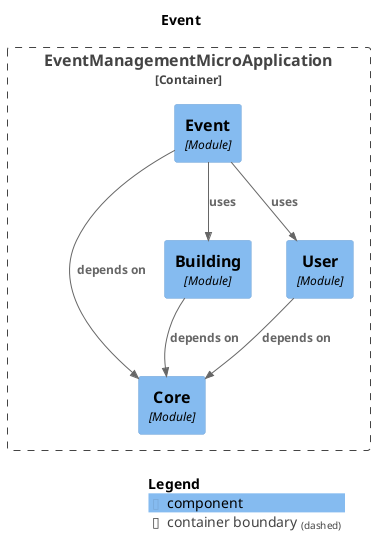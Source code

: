@startuml
set separator none
title Event

top to bottom direction

!include <C4/C4>
!include <C4/C4_Context>
!include <C4/C4_Component>

Container_Boundary("EventManagementMicroApplication.EventManagementMicroApplication_boundary", "EventManagementMicroApplication", $tags="") {
  Component(EventManagementMicroApplication.EventManagementMicroApplication.Core, "Core", $techn="Module", $descr="", $tags="", $link="")
  Component(EventManagementMicroApplication.EventManagementMicroApplication.Building, "Building", $techn="Module", $descr="", $tags="", $link="")
  Component(EventManagementMicroApplication.EventManagementMicroApplication.User, "User", $techn="Module", $descr="", $tags="", $link="")
  Component(EventManagementMicroApplication.EventManagementMicroApplication.Event, "Event", $techn="Module", $descr="", $tags="", $link="")
}

Rel(EventManagementMicroApplication.EventManagementMicroApplication.Event, EventManagementMicroApplication.EventManagementMicroApplication.Core, "depends on", $techn="", $tags="", $link="")
Rel(EventManagementMicroApplication.EventManagementMicroApplication.Event, EventManagementMicroApplication.EventManagementMicroApplication.Building, "uses", $techn="", $tags="", $link="")
Rel(EventManagementMicroApplication.EventManagementMicroApplication.Event, EventManagementMicroApplication.EventManagementMicroApplication.User, "uses", $techn="", $tags="", $link="")
Rel(EventManagementMicroApplication.EventManagementMicroApplication.User, EventManagementMicroApplication.EventManagementMicroApplication.Core, "depends on", $techn="", $tags="", $link="")
Rel(EventManagementMicroApplication.EventManagementMicroApplication.Building, EventManagementMicroApplication.EventManagementMicroApplication.Core, "depends on", $techn="", $tags="", $link="")

SHOW_LEGEND(true)
@enduml